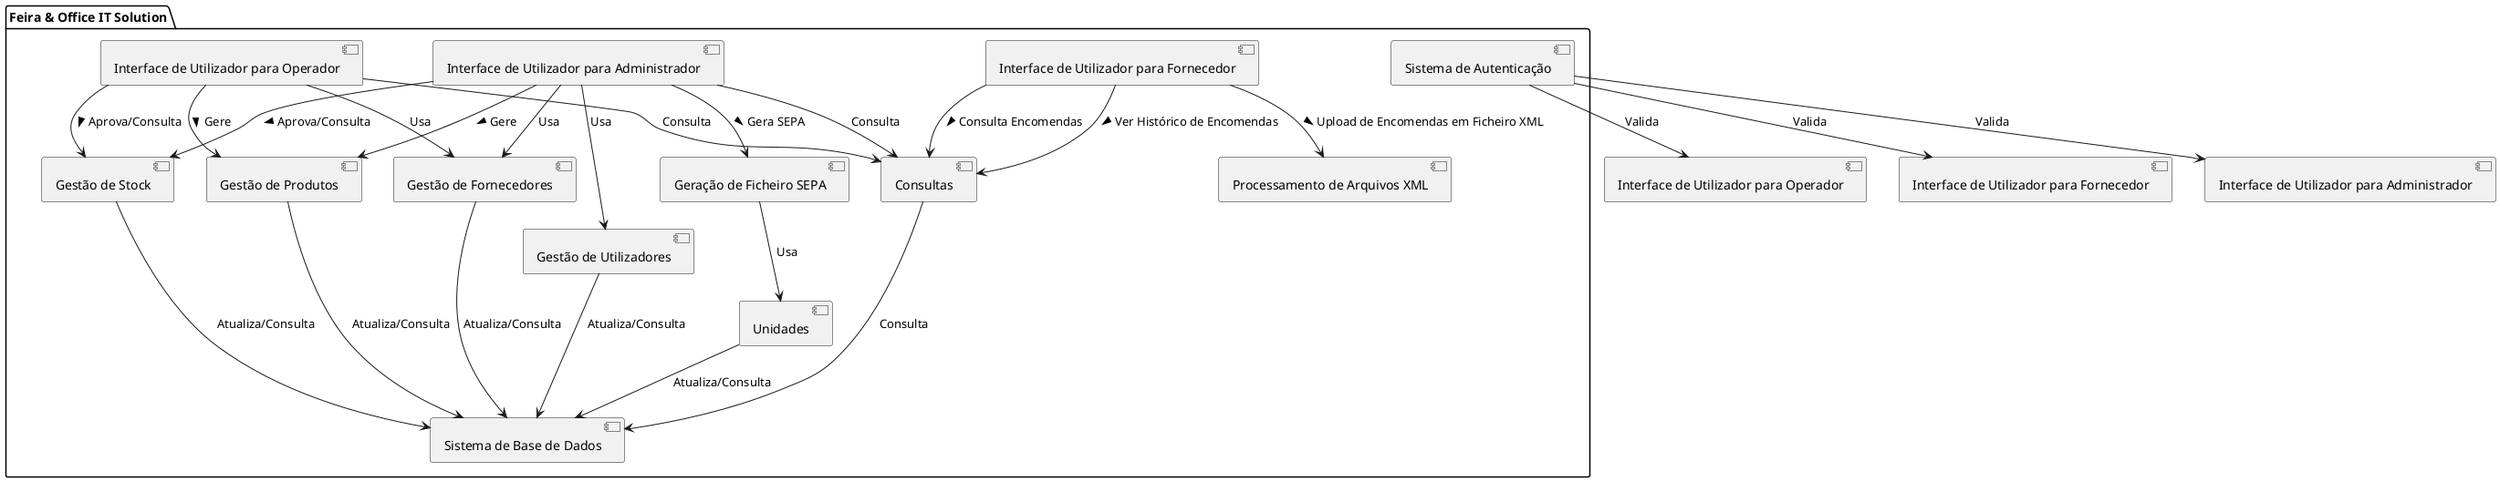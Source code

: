 @startuml
package "Feira & Office IT Solution" {
    [Interface de Utilizador para Fornecedor] as UIFornecedor
    [Interface de Utilizador para Administrador] as UIAdmin
    [Interface de Utilizador para Operador] as UIOperador
    [Sistema de Autenticação] as Auth
    [Gestão de Fornecedores] as SupplierManagement
    [Gestão de Stock] as StockManagement
    [Processamento de Arquivos XML] as XMLProcessing
    [Gestão de Produtos] as ProductManagement
    [Unidades] as UnitManagement
    [Gestão de Utilizadores] as UserManagement
    [Sistema de Base de Dados] as Database
    [Consultas] as Reports
    [Geração de Ficheiro SEPA] as SEPAFileGeneration
}

' Relações específicas para cada tipo de Interface de Utilizador
UIFornecedor -down-> XMLProcessing : "Upload de Encomendas em Ficheiro XML >"
UIFornecedor -down-> Reports : "Consulta Encomendas >"
UIFornecedor -down-> Reports : "Ver Histórico de Encomendas >"
UIOperador -down-> SupplierManagement : Usa
UIOperador -down-> StockManagement : "Aprova/Consulta >"
UIOperador -down-> ProductManagement : "Gere >"
UIOperador -down-> Reports : Consulta
UIAdmin -down-> UserManagement : Usa
UIAdmin -down-> SEPAFileGeneration : "Gera SEPA >"
UIAdmin -down-> SupplierManagement : Usa
UIAdmin -down-> StockManagement : "Aprova/Consulta >"
UIAdmin -down-> ProductManagement : "Gere >"
UIAdmin -down-> Reports : Consulta

' Relações gerais
Auth -down-> [Interface de Utilizador para Fornecedor] : Valida
Auth -down-> [Interface de Utilizador para Administrador] : Valida
Auth -down-> [Interface de Utilizador para Operador] : Valida
SupplierManagement -down-> Database : Atualiza/Consulta
StockManagement -down-> Database : Atualiza/Consulta
ProductManagement -down-> Database : Atualiza/Consulta
UserManagement -down-> Database : Atualiza/Consulta
Reports -down-> Database : Consulta
SEPAFileGeneration -down-> UnitManagement : Usa
UnitManagement -down-> Database : Atualiza/Consulta

@enduml
